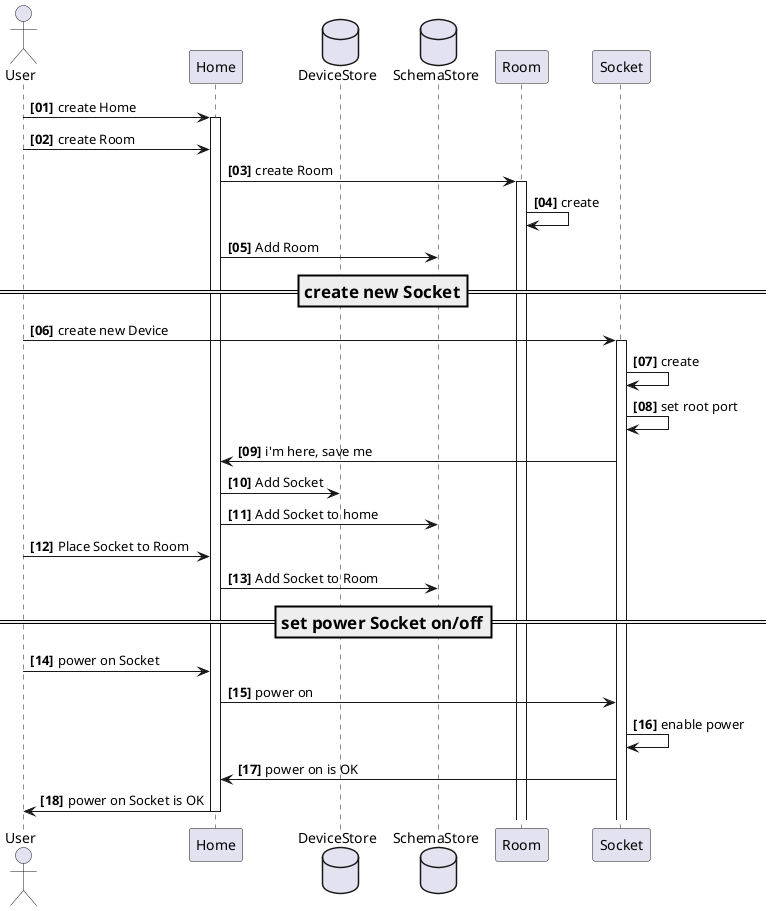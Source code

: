 @startuml
'https://plantuml.com/sequence-diagram

autonumber "<b>[00]"

actor User as user

participant Home as home
database DeviceStore as ds
database SchemaStore as ss
participant Room as r01
participant Socket as s01


user -> home: create Home
activate home

user -> home: create Room
home -> r01: create Room
activate r01
r01 -> r01: create
home -> ss: Add Room

=== create new Socket ==
user -> s01: create new Device
activate s01
s01 -> s01: create
s01 -> s01: set root port
s01 -> home: i'm here, save me
home -> ds: Add Socket
home -> ss: Add Socket to home

user -> home: Place Socket to Room
home -> ss: Add Socket to Room

=== set power Socket on/off ==
user -> home: power on Socket
home -> s01: power on
s01 -> s01: enable power
s01 -> home: power on is OK
home -> user: power on Socket is OK


deactivate home
@enduml